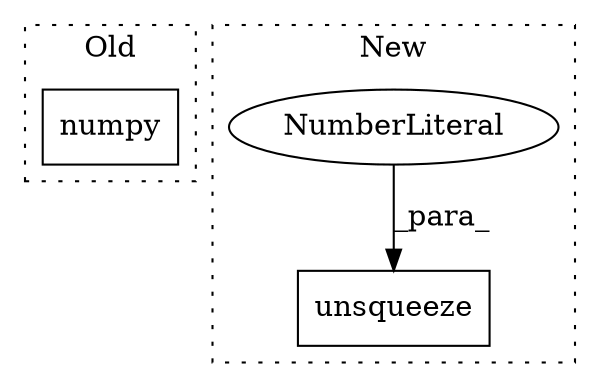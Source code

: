 digraph G {
subgraph cluster0 {
1 [label="numpy" a="32" s="2430" l="7" shape="box"];
label = "Old";
style="dotted";
}
subgraph cluster1 {
2 [label="unsqueeze" a="32" s="2229,2240" l="10,1" shape="box"];
3 [label="NumberLiteral" a="34" s="2239" l="1" shape="ellipse"];
label = "New";
style="dotted";
}
3 -> 2 [label="_para_"];
}